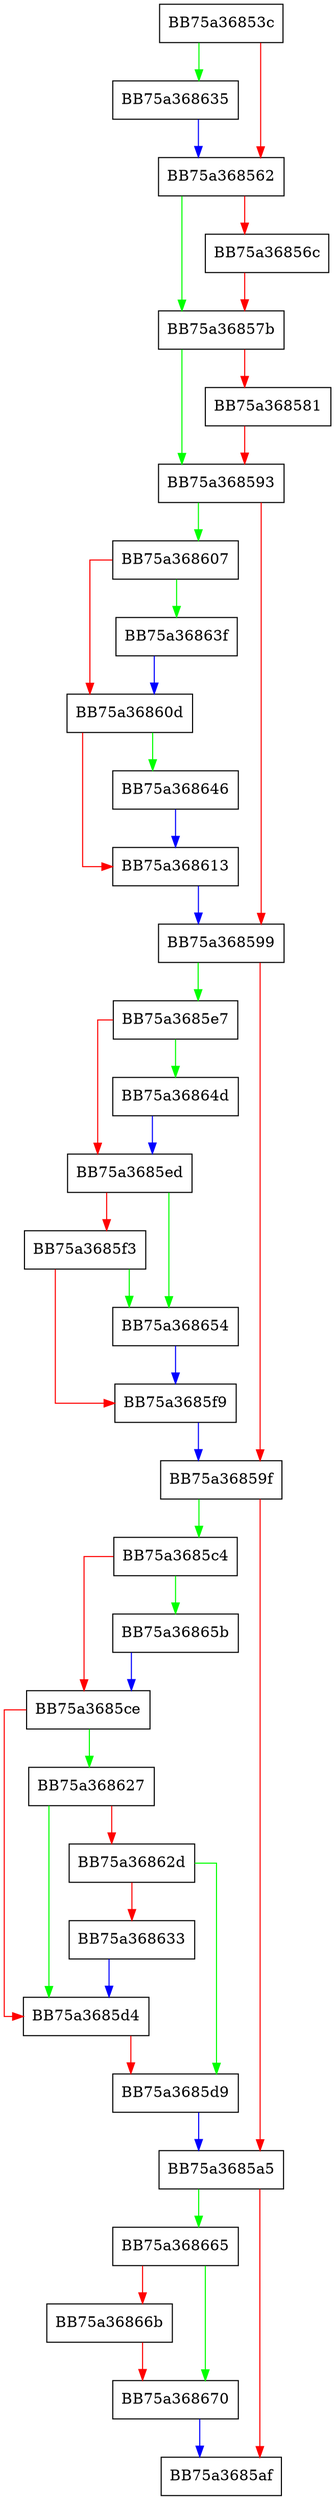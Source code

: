 digraph consolidate_scan_results {
  node [shape="box"];
  graph [splines=ortho];
  BB75a36853c -> BB75a368635 [color="green"];
  BB75a36853c -> BB75a368562 [color="red"];
  BB75a368562 -> BB75a36857b [color="green"];
  BB75a368562 -> BB75a36856c [color="red"];
  BB75a36856c -> BB75a36857b [color="red"];
  BB75a36857b -> BB75a368593 [color="green"];
  BB75a36857b -> BB75a368581 [color="red"];
  BB75a368581 -> BB75a368593 [color="red"];
  BB75a368593 -> BB75a368607 [color="green"];
  BB75a368593 -> BB75a368599 [color="red"];
  BB75a368599 -> BB75a3685e7 [color="green"];
  BB75a368599 -> BB75a36859f [color="red"];
  BB75a36859f -> BB75a3685c4 [color="green"];
  BB75a36859f -> BB75a3685a5 [color="red"];
  BB75a3685a5 -> BB75a368665 [color="green"];
  BB75a3685a5 -> BB75a3685af [color="red"];
  BB75a3685c4 -> BB75a36865b [color="green"];
  BB75a3685c4 -> BB75a3685ce [color="red"];
  BB75a3685ce -> BB75a368627 [color="green"];
  BB75a3685ce -> BB75a3685d4 [color="red"];
  BB75a3685d4 -> BB75a3685d9 [color="red"];
  BB75a3685d9 -> BB75a3685a5 [color="blue"];
  BB75a3685e7 -> BB75a36864d [color="green"];
  BB75a3685e7 -> BB75a3685ed [color="red"];
  BB75a3685ed -> BB75a368654 [color="green"];
  BB75a3685ed -> BB75a3685f3 [color="red"];
  BB75a3685f3 -> BB75a368654 [color="green"];
  BB75a3685f3 -> BB75a3685f9 [color="red"];
  BB75a3685f9 -> BB75a36859f [color="blue"];
  BB75a368607 -> BB75a36863f [color="green"];
  BB75a368607 -> BB75a36860d [color="red"];
  BB75a36860d -> BB75a368646 [color="green"];
  BB75a36860d -> BB75a368613 [color="red"];
  BB75a368613 -> BB75a368599 [color="blue"];
  BB75a368627 -> BB75a3685d4 [color="green"];
  BB75a368627 -> BB75a36862d [color="red"];
  BB75a36862d -> BB75a3685d9 [color="green"];
  BB75a36862d -> BB75a368633 [color="red"];
  BB75a368633 -> BB75a3685d4 [color="blue"];
  BB75a368635 -> BB75a368562 [color="blue"];
  BB75a36863f -> BB75a36860d [color="blue"];
  BB75a368646 -> BB75a368613 [color="blue"];
  BB75a36864d -> BB75a3685ed [color="blue"];
  BB75a368654 -> BB75a3685f9 [color="blue"];
  BB75a36865b -> BB75a3685ce [color="blue"];
  BB75a368665 -> BB75a368670 [color="green"];
  BB75a368665 -> BB75a36866b [color="red"];
  BB75a36866b -> BB75a368670 [color="red"];
  BB75a368670 -> BB75a3685af [color="blue"];
}